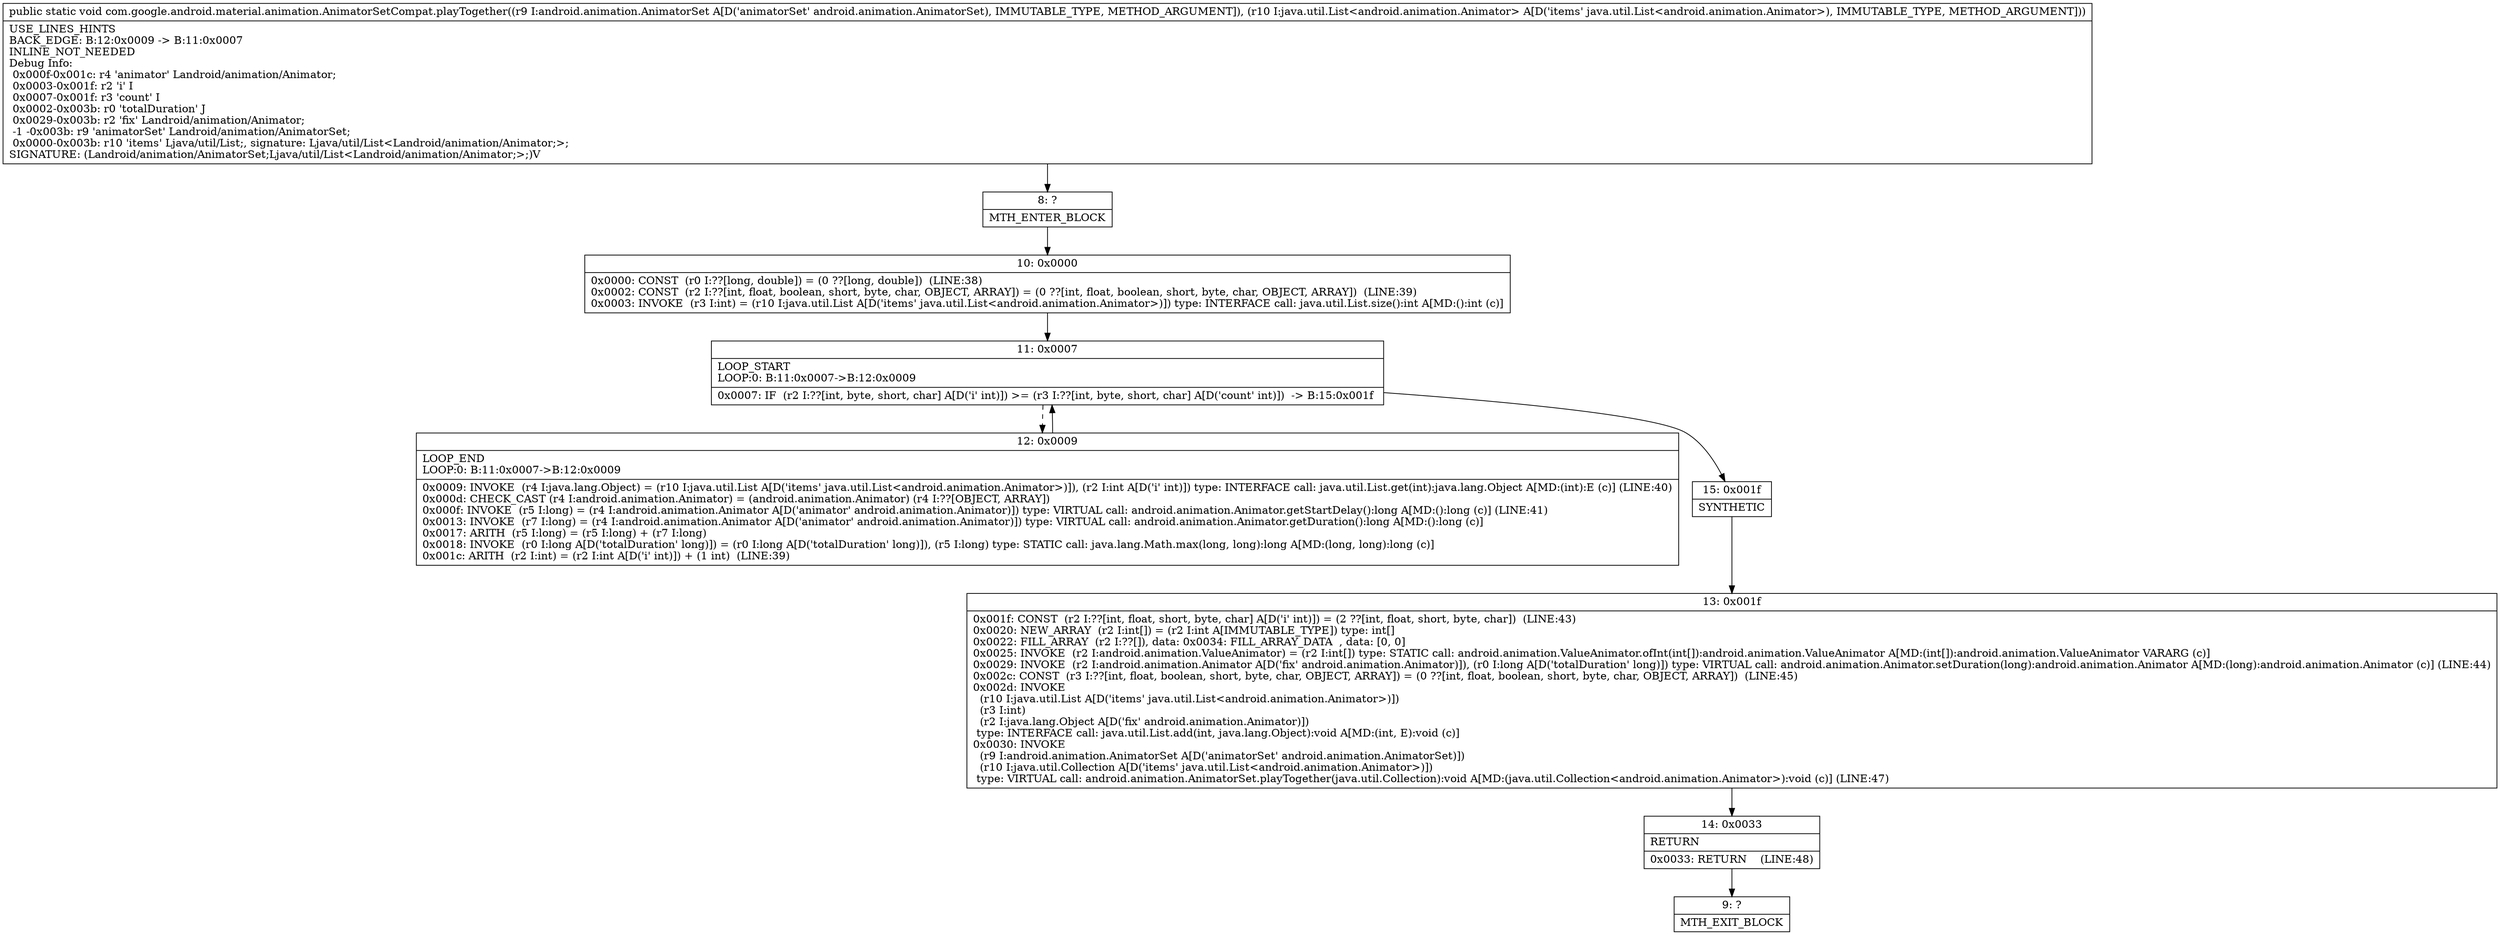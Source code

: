digraph "CFG forcom.google.android.material.animation.AnimatorSetCompat.playTogether(Landroid\/animation\/AnimatorSet;Ljava\/util\/List;)V" {
Node_8 [shape=record,label="{8\:\ ?|MTH_ENTER_BLOCK\l}"];
Node_10 [shape=record,label="{10\:\ 0x0000|0x0000: CONST  (r0 I:??[long, double]) = (0 ??[long, double])  (LINE:38)\l0x0002: CONST  (r2 I:??[int, float, boolean, short, byte, char, OBJECT, ARRAY]) = (0 ??[int, float, boolean, short, byte, char, OBJECT, ARRAY])  (LINE:39)\l0x0003: INVOKE  (r3 I:int) = (r10 I:java.util.List A[D('items' java.util.List\<android.animation.Animator\>)]) type: INTERFACE call: java.util.List.size():int A[MD:():int (c)]\l}"];
Node_11 [shape=record,label="{11\:\ 0x0007|LOOP_START\lLOOP:0: B:11:0x0007\-\>B:12:0x0009\l|0x0007: IF  (r2 I:??[int, byte, short, char] A[D('i' int)]) \>= (r3 I:??[int, byte, short, char] A[D('count' int)])  \-\> B:15:0x001f \l}"];
Node_12 [shape=record,label="{12\:\ 0x0009|LOOP_END\lLOOP:0: B:11:0x0007\-\>B:12:0x0009\l|0x0009: INVOKE  (r4 I:java.lang.Object) = (r10 I:java.util.List A[D('items' java.util.List\<android.animation.Animator\>)]), (r2 I:int A[D('i' int)]) type: INTERFACE call: java.util.List.get(int):java.lang.Object A[MD:(int):E (c)] (LINE:40)\l0x000d: CHECK_CAST (r4 I:android.animation.Animator) = (android.animation.Animator) (r4 I:??[OBJECT, ARRAY]) \l0x000f: INVOKE  (r5 I:long) = (r4 I:android.animation.Animator A[D('animator' android.animation.Animator)]) type: VIRTUAL call: android.animation.Animator.getStartDelay():long A[MD:():long (c)] (LINE:41)\l0x0013: INVOKE  (r7 I:long) = (r4 I:android.animation.Animator A[D('animator' android.animation.Animator)]) type: VIRTUAL call: android.animation.Animator.getDuration():long A[MD:():long (c)]\l0x0017: ARITH  (r5 I:long) = (r5 I:long) + (r7 I:long) \l0x0018: INVOKE  (r0 I:long A[D('totalDuration' long)]) = (r0 I:long A[D('totalDuration' long)]), (r5 I:long) type: STATIC call: java.lang.Math.max(long, long):long A[MD:(long, long):long (c)]\l0x001c: ARITH  (r2 I:int) = (r2 I:int A[D('i' int)]) + (1 int)  (LINE:39)\l}"];
Node_15 [shape=record,label="{15\:\ 0x001f|SYNTHETIC\l}"];
Node_13 [shape=record,label="{13\:\ 0x001f|0x001f: CONST  (r2 I:??[int, float, short, byte, char] A[D('i' int)]) = (2 ??[int, float, short, byte, char])  (LINE:43)\l0x0020: NEW_ARRAY  (r2 I:int[]) = (r2 I:int A[IMMUTABLE_TYPE]) type: int[] \l0x0022: FILL_ARRAY  (r2 I:??[]), data: 0x0034: FILL_ARRAY_DATA  , data: [0, 0] \l0x0025: INVOKE  (r2 I:android.animation.ValueAnimator) = (r2 I:int[]) type: STATIC call: android.animation.ValueAnimator.ofInt(int[]):android.animation.ValueAnimator A[MD:(int[]):android.animation.ValueAnimator VARARG (c)]\l0x0029: INVOKE  (r2 I:android.animation.Animator A[D('fix' android.animation.Animator)]), (r0 I:long A[D('totalDuration' long)]) type: VIRTUAL call: android.animation.Animator.setDuration(long):android.animation.Animator A[MD:(long):android.animation.Animator (c)] (LINE:44)\l0x002c: CONST  (r3 I:??[int, float, boolean, short, byte, char, OBJECT, ARRAY]) = (0 ??[int, float, boolean, short, byte, char, OBJECT, ARRAY])  (LINE:45)\l0x002d: INVOKE  \l  (r10 I:java.util.List A[D('items' java.util.List\<android.animation.Animator\>)])\l  (r3 I:int)\l  (r2 I:java.lang.Object A[D('fix' android.animation.Animator)])\l type: INTERFACE call: java.util.List.add(int, java.lang.Object):void A[MD:(int, E):void (c)]\l0x0030: INVOKE  \l  (r9 I:android.animation.AnimatorSet A[D('animatorSet' android.animation.AnimatorSet)])\l  (r10 I:java.util.Collection A[D('items' java.util.List\<android.animation.Animator\>)])\l type: VIRTUAL call: android.animation.AnimatorSet.playTogether(java.util.Collection):void A[MD:(java.util.Collection\<android.animation.Animator\>):void (c)] (LINE:47)\l}"];
Node_14 [shape=record,label="{14\:\ 0x0033|RETURN\l|0x0033: RETURN    (LINE:48)\l}"];
Node_9 [shape=record,label="{9\:\ ?|MTH_EXIT_BLOCK\l}"];
MethodNode[shape=record,label="{public static void com.google.android.material.animation.AnimatorSetCompat.playTogether((r9 I:android.animation.AnimatorSet A[D('animatorSet' android.animation.AnimatorSet), IMMUTABLE_TYPE, METHOD_ARGUMENT]), (r10 I:java.util.List\<android.animation.Animator\> A[D('items' java.util.List\<android.animation.Animator\>), IMMUTABLE_TYPE, METHOD_ARGUMENT]))  | USE_LINES_HINTS\lBACK_EDGE: B:12:0x0009 \-\> B:11:0x0007\lINLINE_NOT_NEEDED\lDebug Info:\l  0x000f\-0x001c: r4 'animator' Landroid\/animation\/Animator;\l  0x0003\-0x001f: r2 'i' I\l  0x0007\-0x001f: r3 'count' I\l  0x0002\-0x003b: r0 'totalDuration' J\l  0x0029\-0x003b: r2 'fix' Landroid\/animation\/Animator;\l  \-1 \-0x003b: r9 'animatorSet' Landroid\/animation\/AnimatorSet;\l  0x0000\-0x003b: r10 'items' Ljava\/util\/List;, signature: Ljava\/util\/List\<Landroid\/animation\/Animator;\>;\lSIGNATURE: (Landroid\/animation\/AnimatorSet;Ljava\/util\/List\<Landroid\/animation\/Animator;\>;)V\l}"];
MethodNode -> Node_8;Node_8 -> Node_10;
Node_10 -> Node_11;
Node_11 -> Node_12[style=dashed];
Node_11 -> Node_15;
Node_12 -> Node_11;
Node_15 -> Node_13;
Node_13 -> Node_14;
Node_14 -> Node_9;
}

